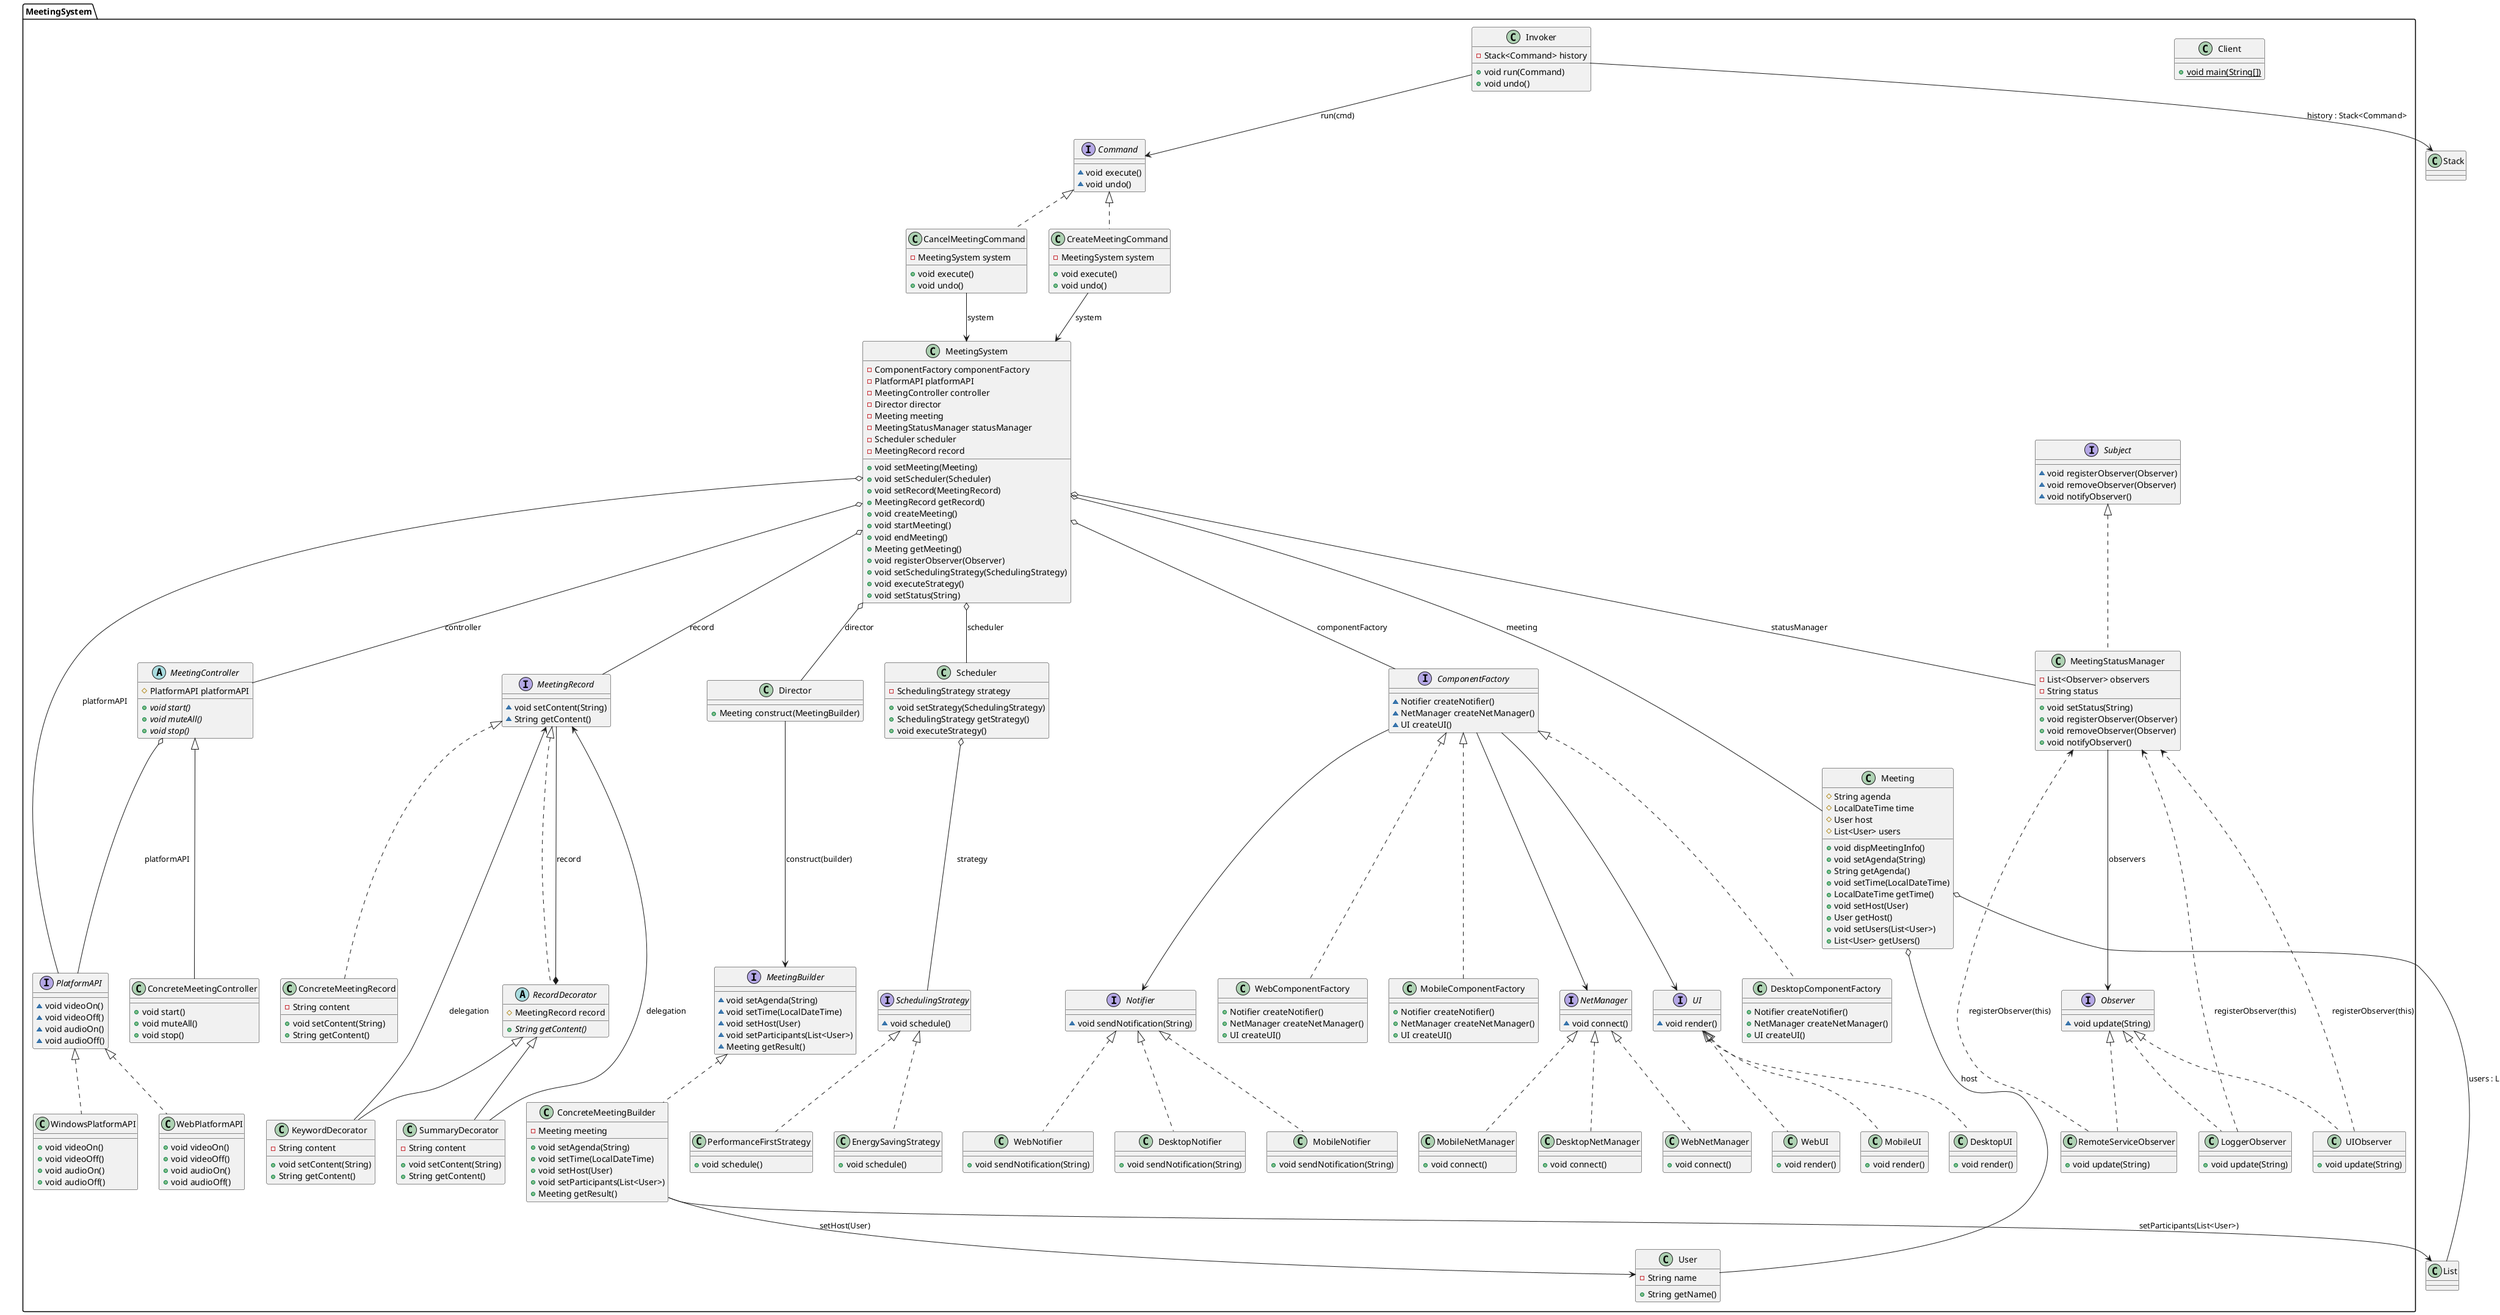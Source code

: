 @startuml
class MeetingSystem.DesktopUI {
+ void render()
}

class MeetingSystem.MeetingStatusManager {
- List<Observer> observers
- String status
+ void setStatus(String)
+ void registerObserver(Observer)
+ void removeObserver(Observer)
+ void notifyObserver()
}


class MeetingSystem.Client {
+ {static} void main(String[])
}

class MeetingSystem.WebNotifier {
+ void sendNotification(String)
}

class MeetingSystem.DesktopNotifier {
+ void sendNotification(String)
}

class MeetingSystem.WebPlatformAPI {
+ void videoOn()
+ void videoOff()
+ void audioOn()
+ void audioOff()
}

interface MeetingSystem.Subject {
~ void registerObserver(Observer)
~ void removeObserver(Observer)
~ void notifyObserver()
}

class MeetingSystem.ConcreteMeetingRecord {
- String content
+ void setContent(String)
+ String getContent()
}


class MeetingSystem.WebNetManager {
+ void connect()
}

abstract class MeetingSystem.RecordDecorator {
# MeetingRecord record
+ {abstract}String getContent()
}


class MeetingSystem.SummaryDecorator {
- String content
+ void setContent(String)
+ String getContent()
}


interface MeetingSystem.MeetingRecord {
~ void setContent(String)
~ String getContent()
}

class MeetingSystem.MobileComponentFactory {
+ Notifier createNotifier()
+ NetManager createNetManager()
+ UI createUI()
}

class MeetingSystem.Invoker {
- Stack<Command> history
+ void run(Command)
+ void undo()
}


interface MeetingSystem.NetManager {
~ void connect()
}

class MeetingSystem.UIObserver {
+ void update(String)
}

class MeetingSystem.ConcreteMeetingBuilder {
- Meeting meeting
+ void setAgenda(String)
+ void setTime(LocalDateTime)
+ void setHost(User)
+ void setParticipants(List<User>)
+ Meeting getResult()
}


interface MeetingSystem.MeetingBuilder {
~ void setAgenda(String)
~ void setTime(LocalDateTime)
~ void setHost(User)
~ void setParticipants(List<User>)
~ Meeting getResult()
}

interface MeetingSystem.Observer {
~ void update(String)
}

class MeetingSystem.CancelMeetingCommand {
- MeetingSystem system
+ void execute()
+ void undo()
}


class MeetingSystem.MobileNetManager {
+ void connect()
}

class MeetingSystem.Director {
+ Meeting construct(MeetingBuilder)
}

class MeetingSystem.CreateMeetingCommand {
- MeetingSystem system
+ void execute()
+ void undo()
}


interface MeetingSystem.PlatformAPI {
~ void videoOn()
~ void videoOff()
~ void audioOn()
~ void audioOff()
}

class MeetingSystem.ConcreteMeetingController {
+ void start()
+ void muteAll()
+ void stop()
}

class MeetingSystem.LoggerObserver {
+ void update(String)
}

class MeetingSystem.RemoteServiceObserver {
+ void update(String)
}

class MeetingSystem.KeywordDecorator {
- String content
+ void setContent(String)
+ String getContent()
}


class MeetingSystem.Scheduler {
- SchedulingStrategy strategy
+ void setStrategy(SchedulingStrategy)
+ SchedulingStrategy getStrategy()
+ void executeStrategy()
}


class MeetingSystem.MobileNotifier {
+ void sendNotification(String)
}

class MeetingSystem.WebUI {
+ void render()
}

class MeetingSystem.MobileUI {
+ void render()
}

interface MeetingSystem.UI {
~ void render()
}

interface MeetingSystem.SchedulingStrategy {
~ void schedule()
}

interface MeetingSystem.ComponentFactory {
~ Notifier createNotifier()
~ NetManager createNetManager()
~ UI createUI()
}

class MeetingSystem.DesktopComponentFactory {
+ Notifier createNotifier()
+ NetManager createNetManager()
+ UI createUI()
}

class MeetingSystem.Meeting {
# String agenda
# LocalDateTime time
# User host
# List<User> users
+ void dispMeetingInfo()
+ void setAgenda(String)
+ String getAgenda()
+ void setTime(LocalDateTime)
+ LocalDateTime getTime()
+ void setHost(User)
+ User getHost()
+ void setUsers(List<User>)
+ List<User> getUsers()
}


class MeetingSystem.EnergySavingStrategy {
+ void schedule()
}

class MeetingSystem.PerformanceFirstStrategy {
+ void schedule()
}

abstract class MeetingSystem.MeetingController {
# PlatformAPI platformAPI
+ {abstract}void start()
+ {abstract}void muteAll()
+ {abstract}void stop()
}


interface MeetingSystem.Notifier {
~ void sendNotification(String)
}

class MeetingSystem.User {
- String name
+ String getName()
}


class MeetingSystem.WindowsPlatformAPI {
+ void videoOn()
+ void videoOff()
+ void audioOn()
+ void audioOff()
}

class MeetingSystem.DesktopNetManager {
+ void connect()
}

class MeetingSystem.WebComponentFactory {
+ Notifier createNotifier()
+ NetManager createNetManager()
+ UI createUI()
}

interface MeetingSystem.Command {
~ void execute()
~ void undo()
}

class MeetingSystem.MeetingSystem {
- ComponentFactory componentFactory
- PlatformAPI platformAPI
- MeetingController controller
- Director director
- Meeting meeting
- MeetingStatusManager statusManager
- Scheduler scheduler
- MeetingRecord record
+ void setMeeting(Meeting)
+ void setScheduler(Scheduler)
+ void setRecord(MeetingRecord)
+ MeetingRecord getRecord()
+ void createMeeting()
+ void startMeeting()
+ void endMeeting()
+ Meeting getMeeting()
+ void registerObserver(Observer)
+ void setSchedulingStrategy(SchedulingStrategy)
+ void executeStrategy()
+ void setStatus(String)
}




MeetingSystem.UI <|.. MeetingSystem.DesktopUI
MeetingSystem.Subject <|.. MeetingSystem.MeetingStatusManager
MeetingSystem.Notifier <|.. MeetingSystem.WebNotifier
MeetingSystem.Notifier <|.. MeetingSystem.DesktopNotifier
MeetingSystem.PlatformAPI <|.. MeetingSystem.WebPlatformAPI
MeetingSystem.MeetingRecord <|.. MeetingSystem.ConcreteMeetingRecord
MeetingSystem.NetManager <|.. MeetingSystem.WebNetManager
MeetingSystem.MeetingRecord <|.. MeetingSystem.RecordDecorator
MeetingSystem.RecordDecorator <|-- MeetingSystem.SummaryDecorator
MeetingSystem.ComponentFactory <|.. MeetingSystem.MobileComponentFactory
MeetingSystem.Observer <|.. MeetingSystem.UIObserver
MeetingSystem.MeetingBuilder <|.. MeetingSystem.ConcreteMeetingBuilder
MeetingSystem.Command <|.. MeetingSystem.CancelMeetingCommand
MeetingSystem.NetManager <|.. MeetingSystem.MobileNetManager
MeetingSystem.Command <|.. MeetingSystem.CreateMeetingCommand
MeetingSystem.MeetingController <|-- MeetingSystem.ConcreteMeetingController
MeetingSystem.Observer <|.. MeetingSystem.LoggerObserver
MeetingSystem.Observer <|.. MeetingSystem.RemoteServiceObserver
MeetingSystem.RecordDecorator <|-- MeetingSystem.KeywordDecorator
MeetingSystem.Notifier <|.. MeetingSystem.MobileNotifier
MeetingSystem.UI <|.. MeetingSystem.WebUI
MeetingSystem.UI <|.. MeetingSystem.MobileUI
MeetingSystem.ComponentFactory <|.. MeetingSystem.DesktopComponentFactory
MeetingSystem.SchedulingStrategy <|.. MeetingSystem.EnergySavingStrategy
MeetingSystem.SchedulingStrategy <|.. MeetingSystem.PerformanceFirstStrategy
MeetingSystem.PlatformAPI <|.. MeetingSystem.WindowsPlatformAPI
MeetingSystem.NetManager <|.. MeetingSystem.DesktopNetManager
MeetingSystem.ComponentFactory <|.. MeetingSystem.WebComponentFactory
MeetingSystem.MeetingSystem o-- MeetingSystem.ComponentFactory : componentFactory
MeetingSystem.MeetingSystem o-- MeetingSystem.PlatformAPI : platformAPI
MeetingSystem.MeetingSystem o-- MeetingSystem.MeetingController : controller
MeetingSystem.MeetingSystem o-- MeetingSystem.Director : director
MeetingSystem.MeetingSystem o-- MeetingSystem.Meeting : meeting
MeetingSystem.MeetingSystem o-- MeetingSystem.MeetingStatusManager : statusManager
MeetingSystem.MeetingSystem o-- MeetingSystem.Scheduler : scheduler
MeetingSystem.MeetingSystem o-- MeetingSystem.MeetingRecord : record
MeetingSystem.Director --> MeetingSystem.MeetingBuilder : construct(builder)
MeetingSystem.ConcreteMeetingBuilder --> MeetingSystem.User : setHost(User)
MeetingSystem.ConcreteMeetingBuilder --> "List" : setParticipants(List<User>)
MeetingSystem.Invoker --> MeetingSystem.Command : run(cmd)
MeetingSystem.Invoker --> "Stack" : history : Stack<Command>
MeetingSystem.CreateMeetingCommand --> MeetingSystem.MeetingSystem : system
MeetingSystem.CancelMeetingCommand --> MeetingSystem.MeetingSystem : system
MeetingSystem.Meeting o-- MeetingSystem.User : host
MeetingSystem.Meeting o-- "List" : users : List<User>
MeetingSystem.MeetingStatusManager --> MeetingSystem.Observer : observers
MeetingSystem.UIObserver ..> MeetingSystem.MeetingStatusManager : registerObserver(this)
MeetingSystem.LoggerObserver ..> MeetingSystem.MeetingStatusManager : registerObserver(this)
MeetingSystem.RemoteServiceObserver ..> MeetingSystem.MeetingStatusManager : registerObserver(this)
MeetingSystem.MeetingController o-- MeetingSystem.PlatformAPI : platformAPI
MeetingSystem.RecordDecorator *-- MeetingSystem.MeetingRecord : record
MeetingSystem.KeywordDecorator --> MeetingSystem.MeetingRecord : delegation
MeetingSystem.SummaryDecorator --> MeetingSystem.MeetingRecord : delegation
MeetingSystem.Scheduler o-- MeetingSystem.SchedulingStrategy : strategy
MeetingSystem.ComponentFactory --> MeetingSystem.UI
MeetingSystem.ComponentFactory --> MeetingSystem.NetManager
MeetingSystem.ComponentFactory --> MeetingSystem.Notifier

@enduml